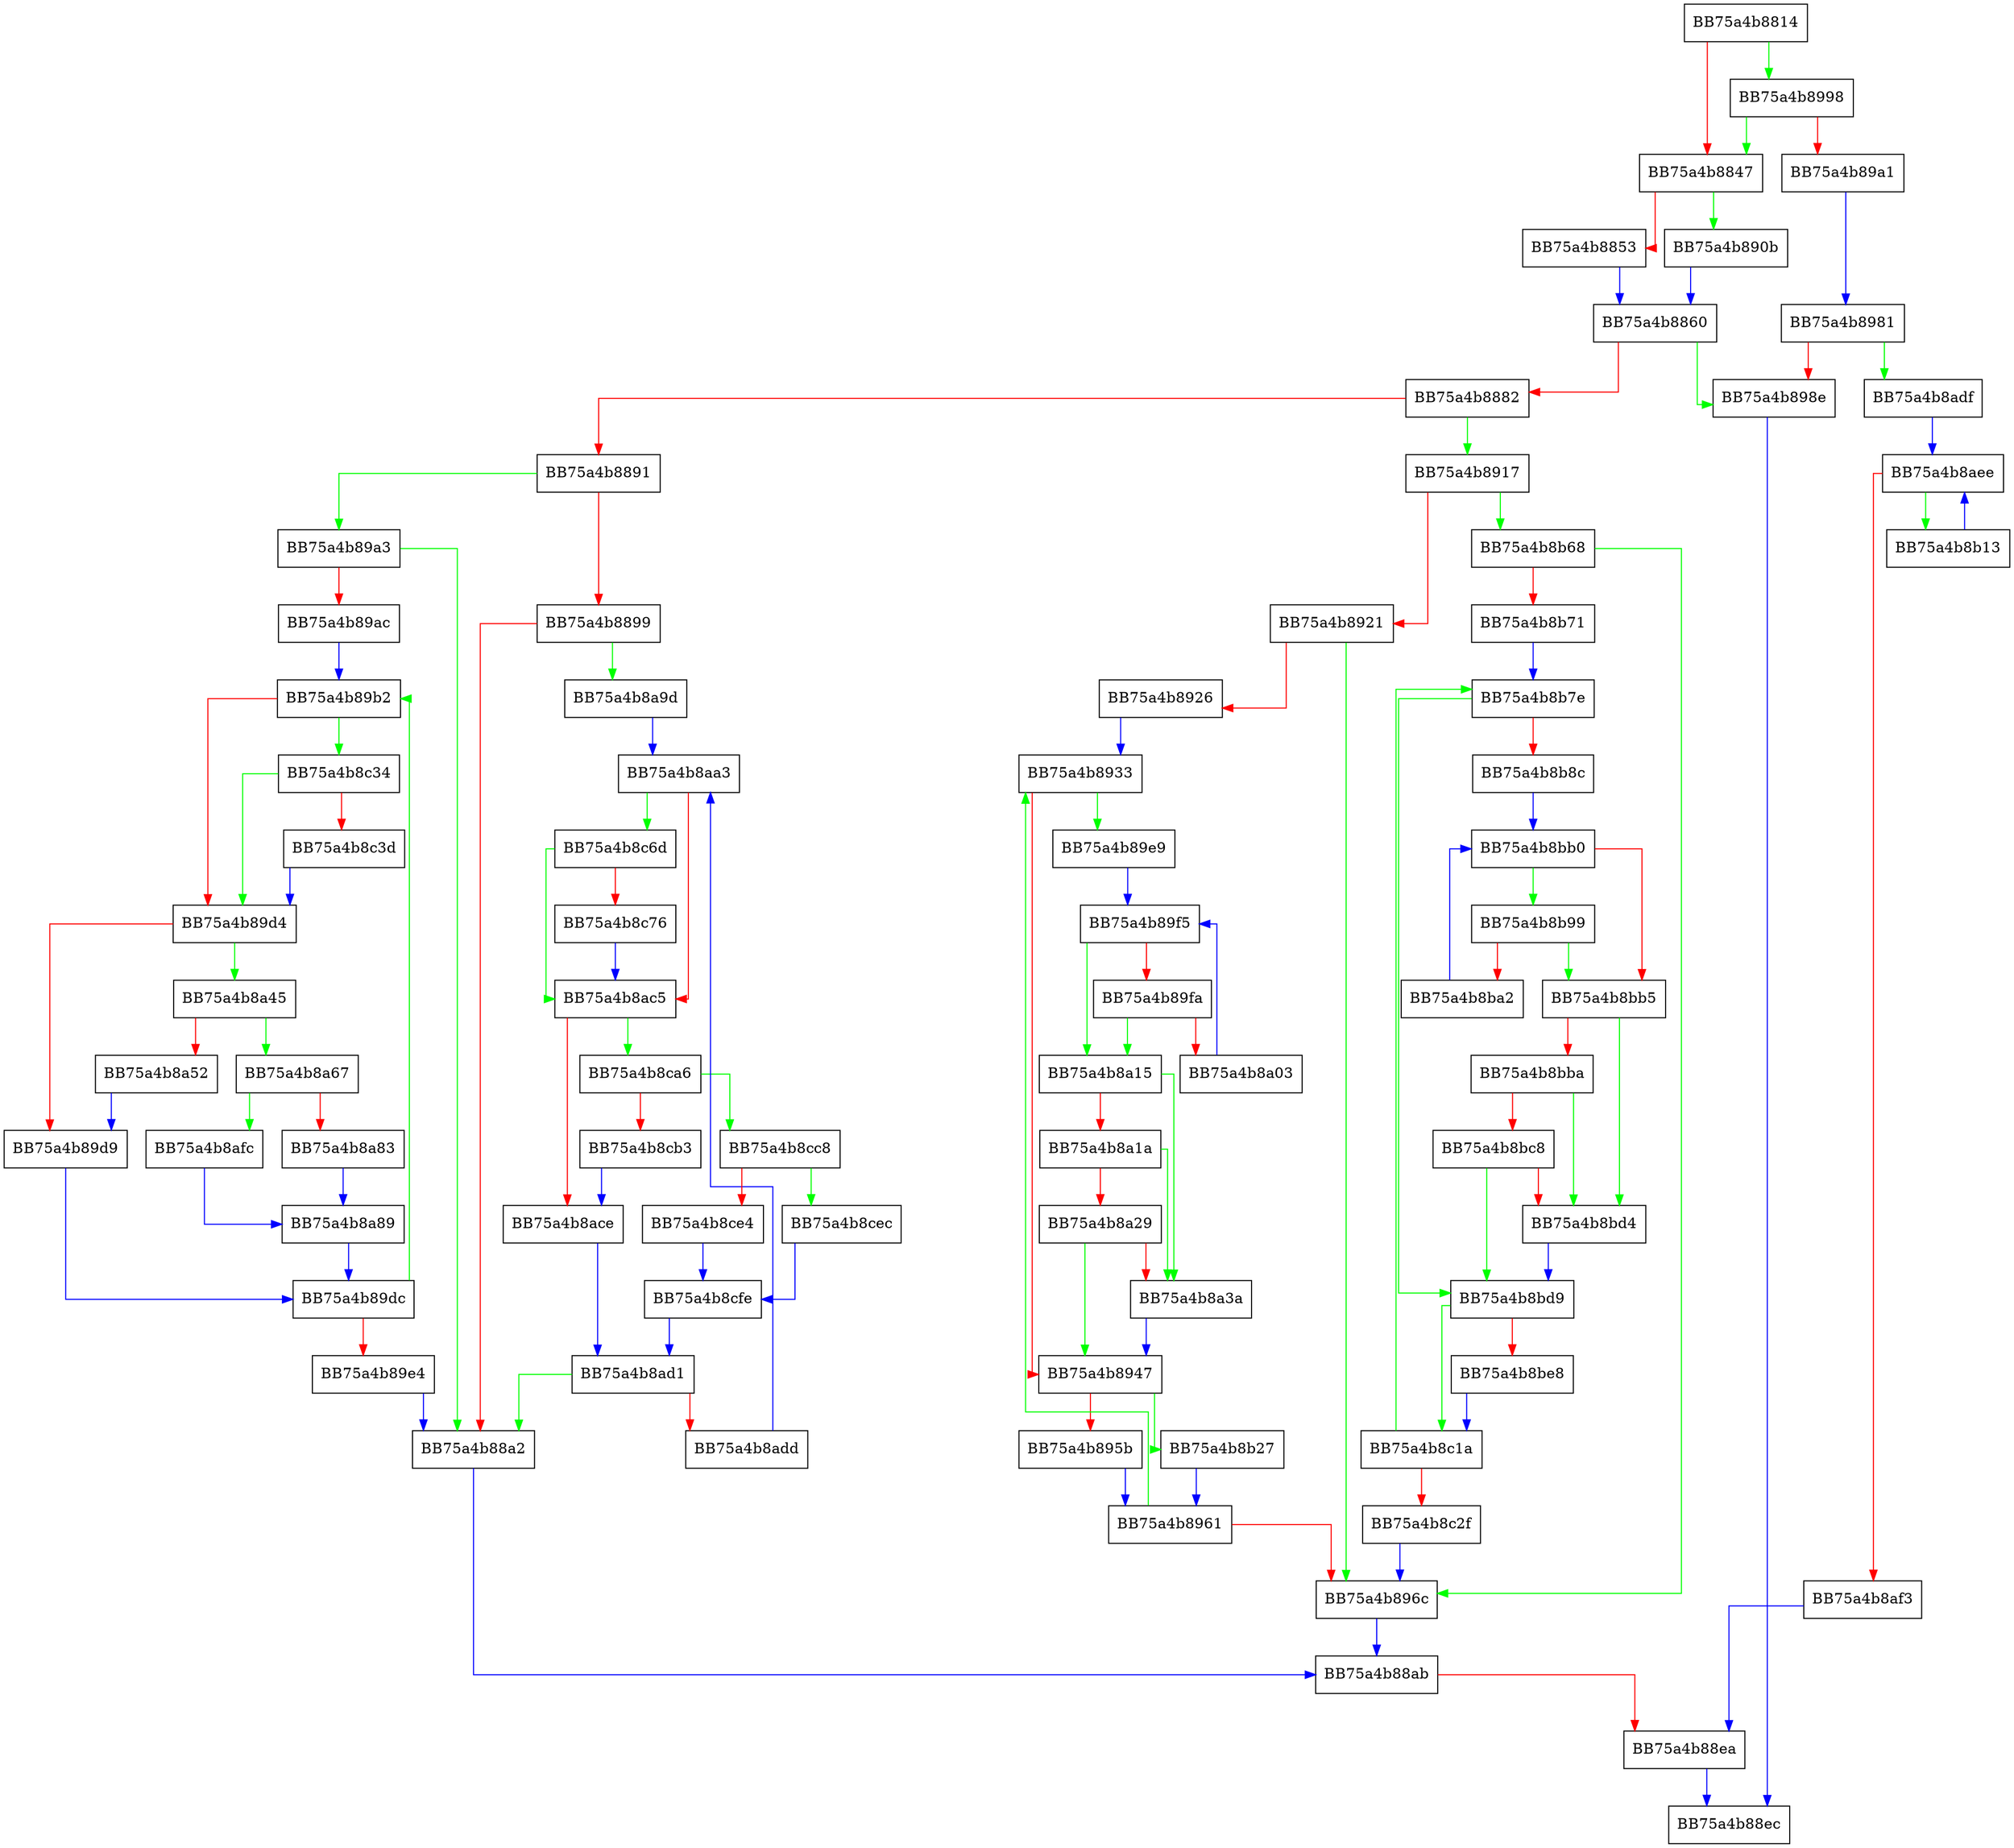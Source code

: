 digraph sqlite3VdbeMemTranslate {
  node [shape="box"];
  graph [splines=ortho];
  BB75a4b8814 -> BB75a4b8998 [color="green"];
  BB75a4b8814 -> BB75a4b8847 [color="red"];
  BB75a4b8847 -> BB75a4b890b [color="green"];
  BB75a4b8847 -> BB75a4b8853 [color="red"];
  BB75a4b8853 -> BB75a4b8860 [color="blue"];
  BB75a4b8860 -> BB75a4b898e [color="green"];
  BB75a4b8860 -> BB75a4b8882 [color="red"];
  BB75a4b8882 -> BB75a4b8917 [color="green"];
  BB75a4b8882 -> BB75a4b8891 [color="red"];
  BB75a4b8891 -> BB75a4b89a3 [color="green"];
  BB75a4b8891 -> BB75a4b8899 [color="red"];
  BB75a4b8899 -> BB75a4b8a9d [color="green"];
  BB75a4b8899 -> BB75a4b88a2 [color="red"];
  BB75a4b88a2 -> BB75a4b88ab [color="blue"];
  BB75a4b88ab -> BB75a4b88ea [color="red"];
  BB75a4b88ea -> BB75a4b88ec [color="blue"];
  BB75a4b890b -> BB75a4b8860 [color="blue"];
  BB75a4b8917 -> BB75a4b8b68 [color="green"];
  BB75a4b8917 -> BB75a4b8921 [color="red"];
  BB75a4b8921 -> BB75a4b896c [color="green"];
  BB75a4b8921 -> BB75a4b8926 [color="red"];
  BB75a4b8926 -> BB75a4b8933 [color="blue"];
  BB75a4b8933 -> BB75a4b89e9 [color="green"];
  BB75a4b8933 -> BB75a4b8947 [color="red"];
  BB75a4b8947 -> BB75a4b8b27 [color="green"];
  BB75a4b8947 -> BB75a4b895b [color="red"];
  BB75a4b895b -> BB75a4b8961 [color="blue"];
  BB75a4b8961 -> BB75a4b8933 [color="green"];
  BB75a4b8961 -> BB75a4b896c [color="red"];
  BB75a4b896c -> BB75a4b88ab [color="blue"];
  BB75a4b8981 -> BB75a4b8adf [color="green"];
  BB75a4b8981 -> BB75a4b898e [color="red"];
  BB75a4b898e -> BB75a4b88ec [color="blue"];
  BB75a4b8998 -> BB75a4b8847 [color="green"];
  BB75a4b8998 -> BB75a4b89a1 [color="red"];
  BB75a4b89a1 -> BB75a4b8981 [color="blue"];
  BB75a4b89a3 -> BB75a4b88a2 [color="green"];
  BB75a4b89a3 -> BB75a4b89ac [color="red"];
  BB75a4b89ac -> BB75a4b89b2 [color="blue"];
  BB75a4b89b2 -> BB75a4b8c34 [color="green"];
  BB75a4b89b2 -> BB75a4b89d4 [color="red"];
  BB75a4b89d4 -> BB75a4b8a45 [color="green"];
  BB75a4b89d4 -> BB75a4b89d9 [color="red"];
  BB75a4b89d9 -> BB75a4b89dc [color="blue"];
  BB75a4b89dc -> BB75a4b89b2 [color="green"];
  BB75a4b89dc -> BB75a4b89e4 [color="red"];
  BB75a4b89e4 -> BB75a4b88a2 [color="blue"];
  BB75a4b89e9 -> BB75a4b89f5 [color="blue"];
  BB75a4b89f5 -> BB75a4b8a15 [color="green"];
  BB75a4b89f5 -> BB75a4b89fa [color="red"];
  BB75a4b89fa -> BB75a4b8a15 [color="green"];
  BB75a4b89fa -> BB75a4b8a03 [color="red"];
  BB75a4b8a03 -> BB75a4b89f5 [color="blue"];
  BB75a4b8a15 -> BB75a4b8a3a [color="green"];
  BB75a4b8a15 -> BB75a4b8a1a [color="red"];
  BB75a4b8a1a -> BB75a4b8a3a [color="green"];
  BB75a4b8a1a -> BB75a4b8a29 [color="red"];
  BB75a4b8a29 -> BB75a4b8947 [color="green"];
  BB75a4b8a29 -> BB75a4b8a3a [color="red"];
  BB75a4b8a3a -> BB75a4b8947 [color="blue"];
  BB75a4b8a45 -> BB75a4b8a67 [color="green"];
  BB75a4b8a45 -> BB75a4b8a52 [color="red"];
  BB75a4b8a52 -> BB75a4b89d9 [color="blue"];
  BB75a4b8a67 -> BB75a4b8afc [color="green"];
  BB75a4b8a67 -> BB75a4b8a83 [color="red"];
  BB75a4b8a83 -> BB75a4b8a89 [color="blue"];
  BB75a4b8a89 -> BB75a4b89dc [color="blue"];
  BB75a4b8a9d -> BB75a4b8aa3 [color="blue"];
  BB75a4b8aa3 -> BB75a4b8c6d [color="green"];
  BB75a4b8aa3 -> BB75a4b8ac5 [color="red"];
  BB75a4b8ac5 -> BB75a4b8ca6 [color="green"];
  BB75a4b8ac5 -> BB75a4b8ace [color="red"];
  BB75a4b8ace -> BB75a4b8ad1 [color="blue"];
  BB75a4b8ad1 -> BB75a4b88a2 [color="green"];
  BB75a4b8ad1 -> BB75a4b8add [color="red"];
  BB75a4b8add -> BB75a4b8aa3 [color="blue"];
  BB75a4b8adf -> BB75a4b8aee [color="blue"];
  BB75a4b8aee -> BB75a4b8b13 [color="green"];
  BB75a4b8aee -> BB75a4b8af3 [color="red"];
  BB75a4b8af3 -> BB75a4b88ea [color="blue"];
  BB75a4b8afc -> BB75a4b8a89 [color="blue"];
  BB75a4b8b13 -> BB75a4b8aee [color="blue"];
  BB75a4b8b27 -> BB75a4b8961 [color="blue"];
  BB75a4b8b68 -> BB75a4b896c [color="green"];
  BB75a4b8b68 -> BB75a4b8b71 [color="red"];
  BB75a4b8b71 -> BB75a4b8b7e [color="blue"];
  BB75a4b8b7e -> BB75a4b8bd9 [color="green"];
  BB75a4b8b7e -> BB75a4b8b8c [color="red"];
  BB75a4b8b8c -> BB75a4b8bb0 [color="blue"];
  BB75a4b8b99 -> BB75a4b8bb5 [color="green"];
  BB75a4b8b99 -> BB75a4b8ba2 [color="red"];
  BB75a4b8ba2 -> BB75a4b8bb0 [color="blue"];
  BB75a4b8bb0 -> BB75a4b8b99 [color="green"];
  BB75a4b8bb0 -> BB75a4b8bb5 [color="red"];
  BB75a4b8bb5 -> BB75a4b8bd4 [color="green"];
  BB75a4b8bb5 -> BB75a4b8bba [color="red"];
  BB75a4b8bba -> BB75a4b8bd4 [color="green"];
  BB75a4b8bba -> BB75a4b8bc8 [color="red"];
  BB75a4b8bc8 -> BB75a4b8bd9 [color="green"];
  BB75a4b8bc8 -> BB75a4b8bd4 [color="red"];
  BB75a4b8bd4 -> BB75a4b8bd9 [color="blue"];
  BB75a4b8bd9 -> BB75a4b8c1a [color="green"];
  BB75a4b8bd9 -> BB75a4b8be8 [color="red"];
  BB75a4b8be8 -> BB75a4b8c1a [color="blue"];
  BB75a4b8c1a -> BB75a4b8b7e [color="green"];
  BB75a4b8c1a -> BB75a4b8c2f [color="red"];
  BB75a4b8c2f -> BB75a4b896c [color="blue"];
  BB75a4b8c34 -> BB75a4b89d4 [color="green"];
  BB75a4b8c34 -> BB75a4b8c3d [color="red"];
  BB75a4b8c3d -> BB75a4b89d4 [color="blue"];
  BB75a4b8c6d -> BB75a4b8ac5 [color="green"];
  BB75a4b8c6d -> BB75a4b8c76 [color="red"];
  BB75a4b8c76 -> BB75a4b8ac5 [color="blue"];
  BB75a4b8ca6 -> BB75a4b8cc8 [color="green"];
  BB75a4b8ca6 -> BB75a4b8cb3 [color="red"];
  BB75a4b8cb3 -> BB75a4b8ace [color="blue"];
  BB75a4b8cc8 -> BB75a4b8cec [color="green"];
  BB75a4b8cc8 -> BB75a4b8ce4 [color="red"];
  BB75a4b8ce4 -> BB75a4b8cfe [color="blue"];
  BB75a4b8cec -> BB75a4b8cfe [color="blue"];
  BB75a4b8cfe -> BB75a4b8ad1 [color="blue"];
}